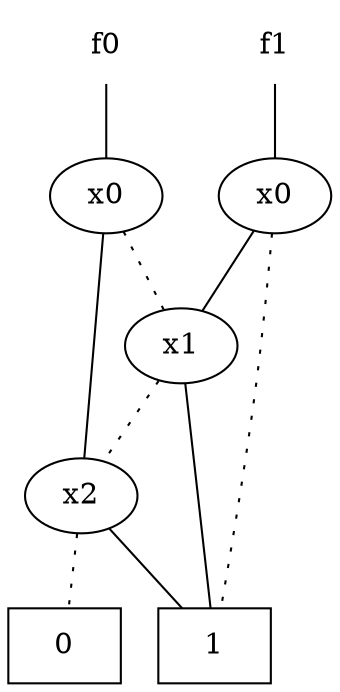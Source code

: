 graph sbdd { 
f0[shape="plaintext"];
f0 -- 4;
f1[shape="plaintext"];
f1 -- 5;
1[shape="box"];
0[shape="box"];
2[label="x2"];
3[label="x1"];
4[label="x0"];
5[label="x0"];
2 -- 0 [style="dotted"];
2 -- 1;
3 -- 2 [style="dotted"];
3 -- 1;
4 -- 3 [style="dotted"];
4 -- 2;
5 -- 1 [style="dotted"];
5 -- 3;
 }